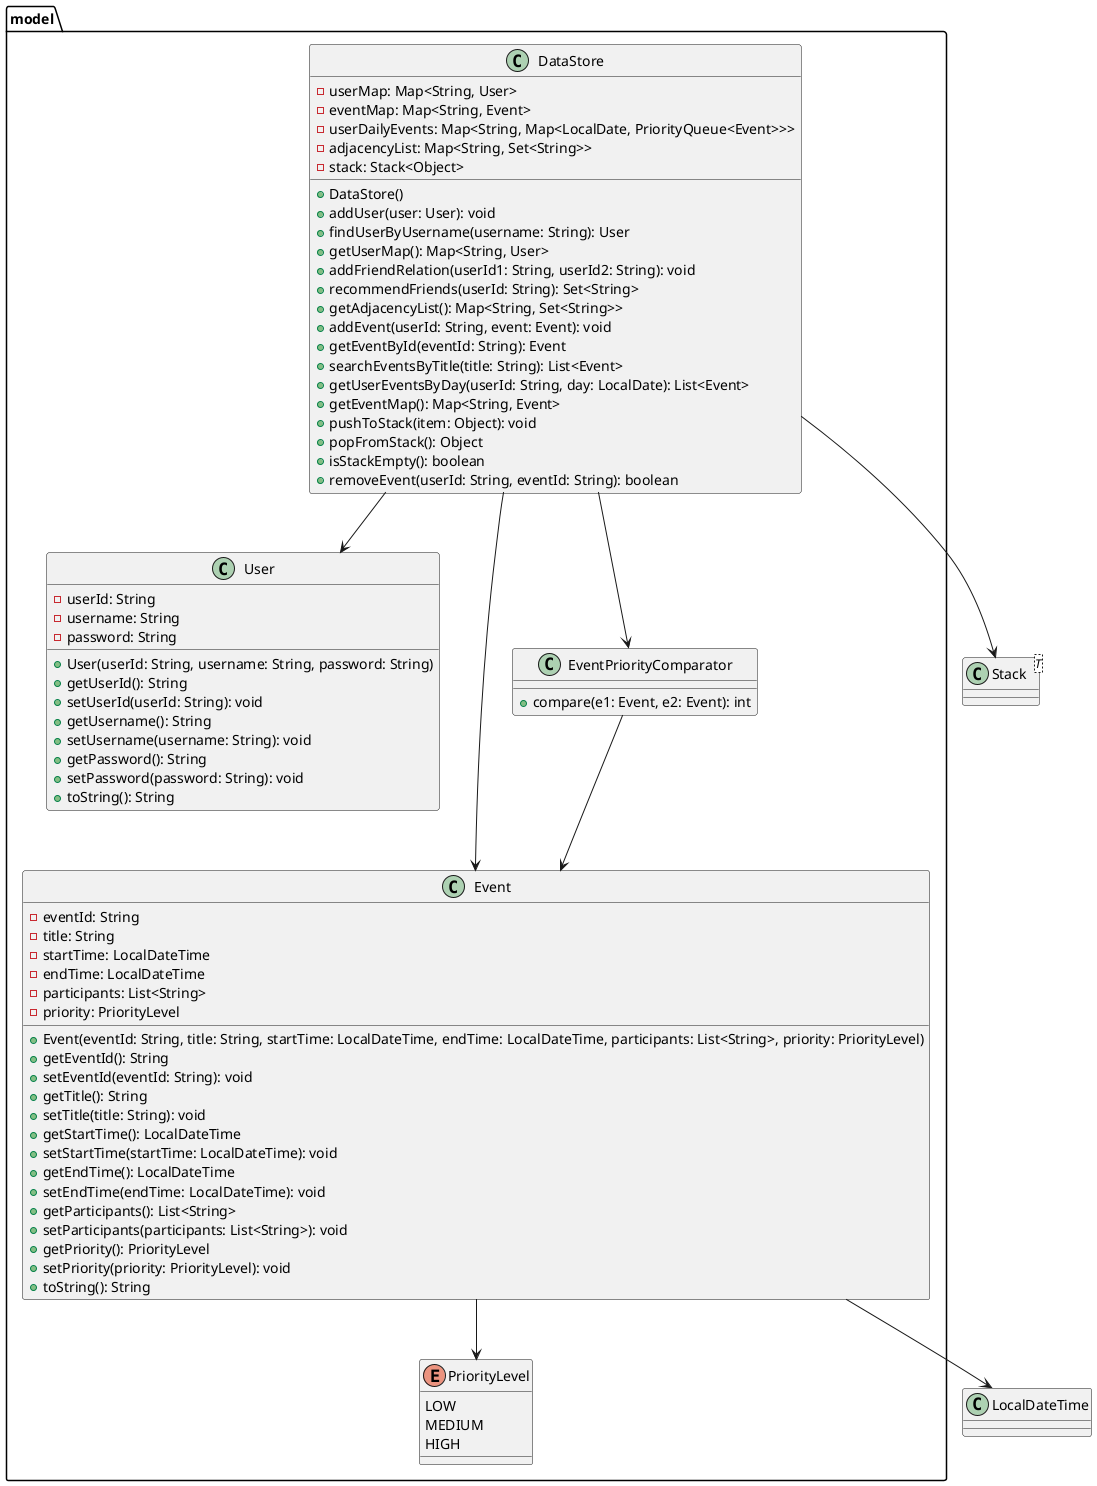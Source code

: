 @startuml Model

' ===== MODEL PACKAGE =====
package model {
    class DataStore {
        - userMap: Map<String, User>
        - eventMap: Map<String, Event>
        - userDailyEvents: Map<String, Map<LocalDate, PriorityQueue<Event>>>
        - adjacencyList: Map<String, Set<String>>
        - stack: Stack<Object>
        + DataStore()
        + addUser(user: User): void
        + findUserByUsername(username: String): User
        + getUserMap(): Map<String, User>
        + addFriendRelation(userId1: String, userId2: String): void
        + recommendFriends(userId: String): Set<String>
        + getAdjacencyList(): Map<String, Set<String>>
        + addEvent(userId: String, event: Event): void
        + getEventById(eventId: String): Event
        + searchEventsByTitle(title: String): List<Event>
        + getUserEventsByDay(userId: String, day: LocalDate): List<Event>
        + getEventMap(): Map<String, Event>
        + pushToStack(item: Object): void
        + popFromStack(): Object
        + isStackEmpty(): boolean
        + removeEvent(userId: String, eventId: String): boolean
    }

    class User {
        - userId: String
        - username: String
        - password: String
        + User(userId: String, username: String, password: String)
        + getUserId(): String
        + setUserId(userId: String): void
        + getUsername(): String
        + setUsername(username: String): void
        + getPassword(): String
        + setPassword(password: String): void
        + toString(): String
    }

    class Event {
        - eventId: String
        - title: String
        - startTime: LocalDateTime
        - endTime: LocalDateTime
        - participants: List<String>
        - priority: PriorityLevel
        + Event(eventId: String, title: String, startTime: LocalDateTime, endTime: LocalDateTime, participants: List<String>, priority: PriorityLevel)
        + getEventId(): String
        + setEventId(eventId: String): void
        + getTitle(): String
        + setTitle(title: String): void
        + getStartTime(): LocalDateTime
        + setStartTime(startTime: LocalDateTime): void
        + getEndTime(): LocalDateTime
        + setEndTime(endTime: LocalDateTime): void
        + getParticipants(): List<String>
        + setParticipants(participants: List<String>): void
        + getPriority(): PriorityLevel
        + setPriority(priority: PriorityLevel): void
        + toString(): String
    }

    class EventPriorityComparator {
        + compare(e1: Event, e2: Event): int
    }

    enum PriorityLevel {
        LOW
        MEDIUM
        HIGH
    }
}

class LocalDateTime
class Stack<T>

' Model relationships
EventPriorityComparator --> Event
Event --> PriorityLevel
Event --> LocalDateTime
DataStore --> User
DataStore --> Event
DataStore --> EventPriorityComparator
DataStore --> Stack

@enduml